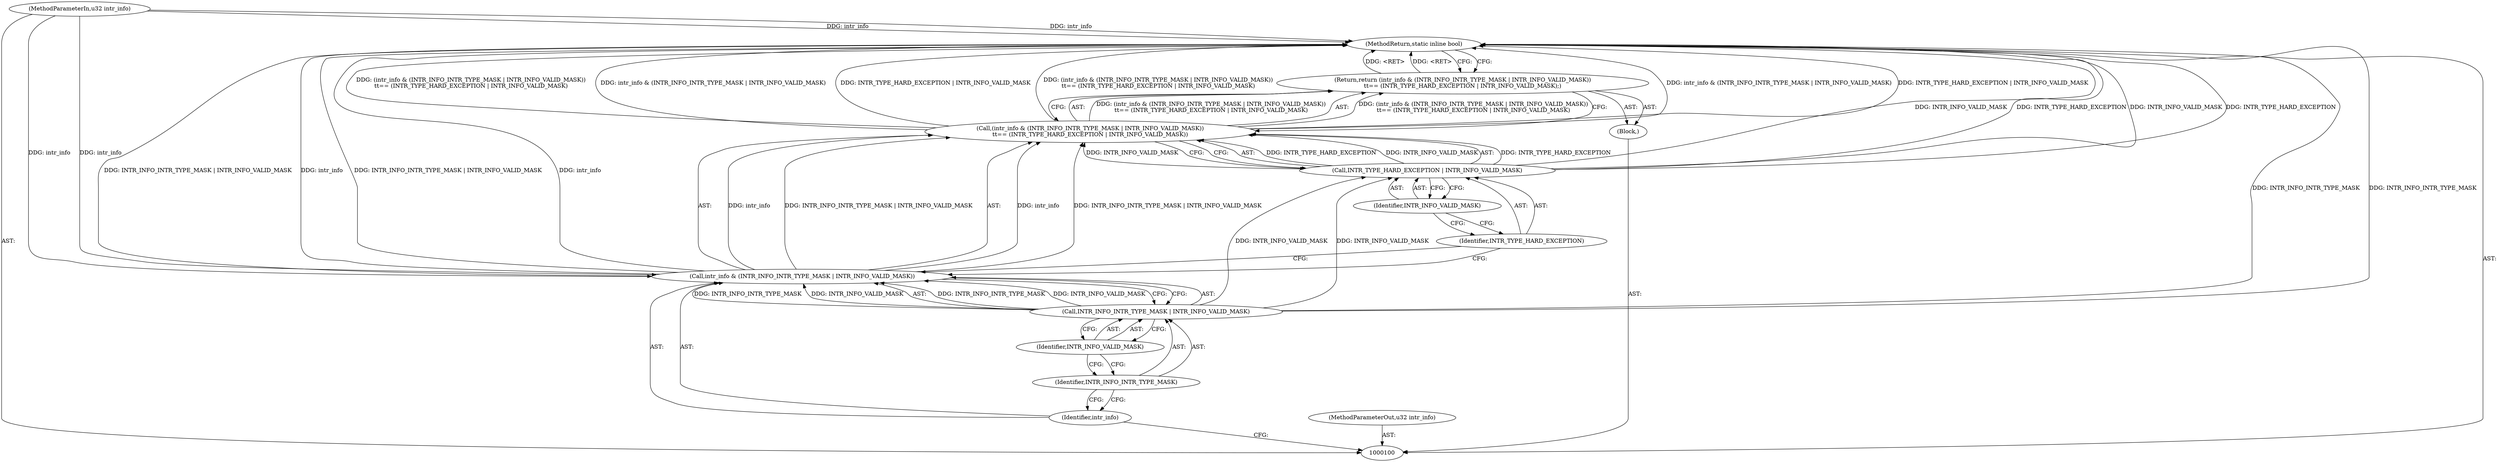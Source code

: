digraph "1_linux_ef85b67385436ddc1998f45f1d6a210f935b3388_0" {
"1000113" [label="(MethodReturn,static inline bool)"];
"1000101" [label="(MethodParameterIn,u32 intr_info)"];
"1000134" [label="(MethodParameterOut,u32 intr_info)"];
"1000102" [label="(Block,)"];
"1000105" [label="(Call,intr_info & (INTR_INFO_INTR_TYPE_MASK | INTR_INFO_VALID_MASK))"];
"1000106" [label="(Identifier,intr_info)"];
"1000103" [label="(Return,return (intr_info & (INTR_INFO_INTR_TYPE_MASK | INTR_INFO_VALID_MASK))\n\t\t== (INTR_TYPE_HARD_EXCEPTION | INTR_INFO_VALID_MASK);)"];
"1000107" [label="(Call,INTR_INFO_INTR_TYPE_MASK | INTR_INFO_VALID_MASK)"];
"1000108" [label="(Identifier,INTR_INFO_INTR_TYPE_MASK)"];
"1000109" [label="(Identifier,INTR_INFO_VALID_MASK)"];
"1000104" [label="(Call,(intr_info & (INTR_INFO_INTR_TYPE_MASK | INTR_INFO_VALID_MASK))\n\t\t== (INTR_TYPE_HARD_EXCEPTION | INTR_INFO_VALID_MASK))"];
"1000112" [label="(Identifier,INTR_INFO_VALID_MASK)"];
"1000110" [label="(Call,INTR_TYPE_HARD_EXCEPTION | INTR_INFO_VALID_MASK)"];
"1000111" [label="(Identifier,INTR_TYPE_HARD_EXCEPTION)"];
"1000113" -> "1000100"  [label="AST: "];
"1000113" -> "1000103"  [label="CFG: "];
"1000103" -> "1000113"  [label="DDG: <RET>"];
"1000107" -> "1000113"  [label="DDG: INTR_INFO_INTR_TYPE_MASK"];
"1000105" -> "1000113"  [label="DDG: INTR_INFO_INTR_TYPE_MASK | INTR_INFO_VALID_MASK"];
"1000105" -> "1000113"  [label="DDG: intr_info"];
"1000104" -> "1000113"  [label="DDG: (intr_info & (INTR_INFO_INTR_TYPE_MASK | INTR_INFO_VALID_MASK))\n\t\t== (INTR_TYPE_HARD_EXCEPTION | INTR_INFO_VALID_MASK)"];
"1000104" -> "1000113"  [label="DDG: intr_info & (INTR_INFO_INTR_TYPE_MASK | INTR_INFO_VALID_MASK)"];
"1000104" -> "1000113"  [label="DDG: INTR_TYPE_HARD_EXCEPTION | INTR_INFO_VALID_MASK"];
"1000110" -> "1000113"  [label="DDG: INTR_INFO_VALID_MASK"];
"1000110" -> "1000113"  [label="DDG: INTR_TYPE_HARD_EXCEPTION"];
"1000101" -> "1000113"  [label="DDG: intr_info"];
"1000101" -> "1000100"  [label="AST: "];
"1000101" -> "1000113"  [label="DDG: intr_info"];
"1000101" -> "1000105"  [label="DDG: intr_info"];
"1000134" -> "1000100"  [label="AST: "];
"1000102" -> "1000100"  [label="AST: "];
"1000103" -> "1000102"  [label="AST: "];
"1000105" -> "1000104"  [label="AST: "];
"1000105" -> "1000107"  [label="CFG: "];
"1000106" -> "1000105"  [label="AST: "];
"1000107" -> "1000105"  [label="AST: "];
"1000111" -> "1000105"  [label="CFG: "];
"1000105" -> "1000113"  [label="DDG: INTR_INFO_INTR_TYPE_MASK | INTR_INFO_VALID_MASK"];
"1000105" -> "1000113"  [label="DDG: intr_info"];
"1000105" -> "1000104"  [label="DDG: intr_info"];
"1000105" -> "1000104"  [label="DDG: INTR_INFO_INTR_TYPE_MASK | INTR_INFO_VALID_MASK"];
"1000101" -> "1000105"  [label="DDG: intr_info"];
"1000107" -> "1000105"  [label="DDG: INTR_INFO_INTR_TYPE_MASK"];
"1000107" -> "1000105"  [label="DDG: INTR_INFO_VALID_MASK"];
"1000106" -> "1000105"  [label="AST: "];
"1000106" -> "1000100"  [label="CFG: "];
"1000108" -> "1000106"  [label="CFG: "];
"1000103" -> "1000102"  [label="AST: "];
"1000103" -> "1000104"  [label="CFG: "];
"1000104" -> "1000103"  [label="AST: "];
"1000113" -> "1000103"  [label="CFG: "];
"1000103" -> "1000113"  [label="DDG: <RET>"];
"1000104" -> "1000103"  [label="DDG: (intr_info & (INTR_INFO_INTR_TYPE_MASK | INTR_INFO_VALID_MASK))\n\t\t== (INTR_TYPE_HARD_EXCEPTION | INTR_INFO_VALID_MASK)"];
"1000107" -> "1000105"  [label="AST: "];
"1000107" -> "1000109"  [label="CFG: "];
"1000108" -> "1000107"  [label="AST: "];
"1000109" -> "1000107"  [label="AST: "];
"1000105" -> "1000107"  [label="CFG: "];
"1000107" -> "1000113"  [label="DDG: INTR_INFO_INTR_TYPE_MASK"];
"1000107" -> "1000105"  [label="DDG: INTR_INFO_INTR_TYPE_MASK"];
"1000107" -> "1000105"  [label="DDG: INTR_INFO_VALID_MASK"];
"1000107" -> "1000110"  [label="DDG: INTR_INFO_VALID_MASK"];
"1000108" -> "1000107"  [label="AST: "];
"1000108" -> "1000106"  [label="CFG: "];
"1000109" -> "1000108"  [label="CFG: "];
"1000109" -> "1000107"  [label="AST: "];
"1000109" -> "1000108"  [label="CFG: "];
"1000107" -> "1000109"  [label="CFG: "];
"1000104" -> "1000103"  [label="AST: "];
"1000104" -> "1000110"  [label="CFG: "];
"1000105" -> "1000104"  [label="AST: "];
"1000110" -> "1000104"  [label="AST: "];
"1000103" -> "1000104"  [label="CFG: "];
"1000104" -> "1000113"  [label="DDG: (intr_info & (INTR_INFO_INTR_TYPE_MASK | INTR_INFO_VALID_MASK))\n\t\t== (INTR_TYPE_HARD_EXCEPTION | INTR_INFO_VALID_MASK)"];
"1000104" -> "1000113"  [label="DDG: intr_info & (INTR_INFO_INTR_TYPE_MASK | INTR_INFO_VALID_MASK)"];
"1000104" -> "1000113"  [label="DDG: INTR_TYPE_HARD_EXCEPTION | INTR_INFO_VALID_MASK"];
"1000104" -> "1000103"  [label="DDG: (intr_info & (INTR_INFO_INTR_TYPE_MASK | INTR_INFO_VALID_MASK))\n\t\t== (INTR_TYPE_HARD_EXCEPTION | INTR_INFO_VALID_MASK)"];
"1000105" -> "1000104"  [label="DDG: intr_info"];
"1000105" -> "1000104"  [label="DDG: INTR_INFO_INTR_TYPE_MASK | INTR_INFO_VALID_MASK"];
"1000110" -> "1000104"  [label="DDG: INTR_TYPE_HARD_EXCEPTION"];
"1000110" -> "1000104"  [label="DDG: INTR_INFO_VALID_MASK"];
"1000112" -> "1000110"  [label="AST: "];
"1000112" -> "1000111"  [label="CFG: "];
"1000110" -> "1000112"  [label="CFG: "];
"1000110" -> "1000104"  [label="AST: "];
"1000110" -> "1000112"  [label="CFG: "];
"1000111" -> "1000110"  [label="AST: "];
"1000112" -> "1000110"  [label="AST: "];
"1000104" -> "1000110"  [label="CFG: "];
"1000110" -> "1000113"  [label="DDG: INTR_INFO_VALID_MASK"];
"1000110" -> "1000113"  [label="DDG: INTR_TYPE_HARD_EXCEPTION"];
"1000110" -> "1000104"  [label="DDG: INTR_TYPE_HARD_EXCEPTION"];
"1000110" -> "1000104"  [label="DDG: INTR_INFO_VALID_MASK"];
"1000107" -> "1000110"  [label="DDG: INTR_INFO_VALID_MASK"];
"1000111" -> "1000110"  [label="AST: "];
"1000111" -> "1000105"  [label="CFG: "];
"1000112" -> "1000111"  [label="CFG: "];
}
